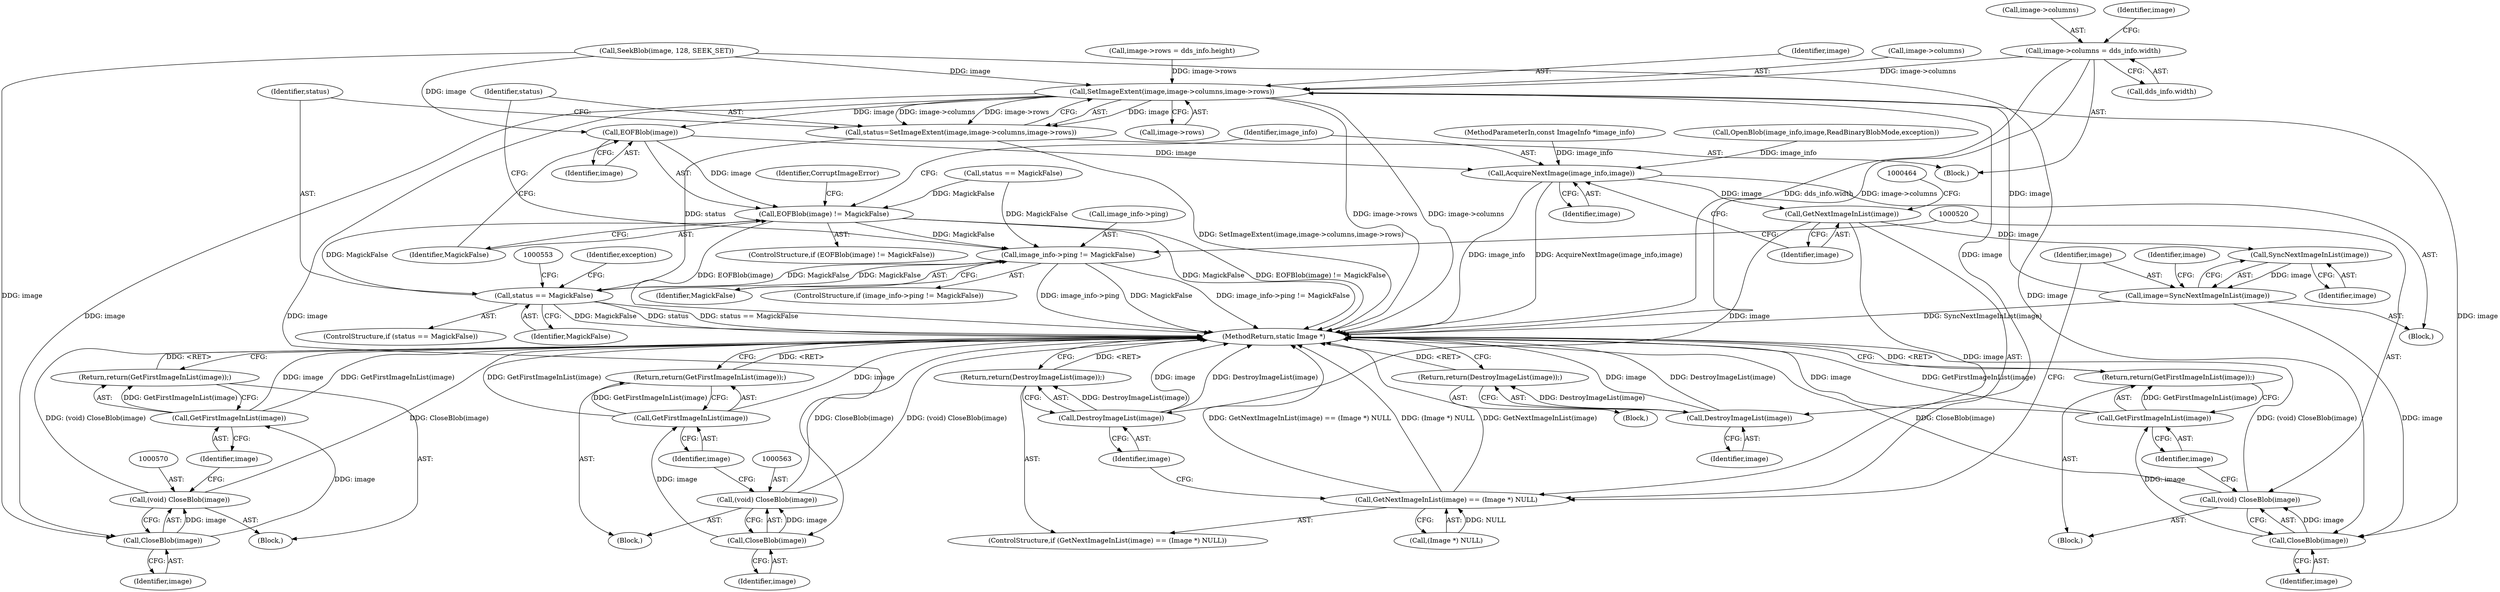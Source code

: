 digraph "0_ImageMagick_f5910e91b0778e03ded45b9022be8eb8f77942cd@pointer" {
"1000483" [label="(Call,image->columns = dds_info.width)"];
"1000528" [label="(Call,SetImageExtent(image,image->columns,image->rows))"];
"1000450" [label="(Call,EOFBlob(image))"];
"1000449" [label="(Call,EOFBlob(image) != MagickFalse)"];
"1000513" [label="(Call,image_info->ping != MagickFalse)"];
"1000537" [label="(Call,status == MagickFalse)"];
"1000456" [label="(Call,AcquireNextImage(image_info,image))"];
"1000461" [label="(Call,GetNextImageInList(image))"];
"1000460" [label="(Call,GetNextImageInList(image) == (Image *) NULL)"];
"1000467" [label="(Call,DestroyImageList(image))"];
"1000466" [label="(Return,return(DestroyImageList(image));)"];
"1000471" [label="(Call,SyncNextImageInList(image))"];
"1000469" [label="(Call,image=SyncNextImageInList(image))"];
"1000521" [label="(Call,CloseBlob(image))"];
"1000519" [label="(Call,(void) CloseBlob(image))"];
"1000524" [label="(Call,GetFirstImageInList(image))"];
"1000523" [label="(Return,return(GetFirstImageInList(image));)"];
"1000526" [label="(Call,status=SetImageExtent(image,image->columns,image->rows))"];
"1000548" [label="(Call,DestroyImageList(image))"];
"1000547" [label="(Return,return(DestroyImageList(image));)"];
"1000564" [label="(Call,CloseBlob(image))"];
"1000562" [label="(Call,(void) CloseBlob(image))"];
"1000567" [label="(Call,GetFirstImageInList(image))"];
"1000566" [label="(Return,return(GetFirstImageInList(image));)"];
"1000571" [label="(Call,CloseBlob(image))"];
"1000569" [label="(Call,(void) CloseBlob(image))"];
"1000574" [label="(Call,GetFirstImageInList(image))"];
"1000573" [label="(Return,return(GetFirstImageInList(image));)"];
"1000483" [label="(Call,image->columns = dds_info.width)"];
"1000514" [label="(Call,image_info->ping)"];
"1000484" [label="(Call,image->columns)"];
"1000526" [label="(Call,status=SetImageExtent(image,image->columns,image->rows))"];
"1000449" [label="(Call,EOFBlob(image) != MagickFalse)"];
"1000457" [label="(Identifier,image_info)"];
"1000565" [label="(Identifier,image)"];
"1000468" [label="(Identifier,image)"];
"1000566" [label="(Return,return(GetFirstImageInList(image));)"];
"1000452" [label="(Identifier,MagickFalse)"];
"1000537" [label="(Call,status == MagickFalse)"];
"1000539" [label="(Identifier,MagickFalse)"];
"1000528" [label="(Call,SetImageExtent(image,image->columns,image->rows))"];
"1000549" [label="(Identifier,image)"];
"1000227" [label="(Call,SeekBlob(image, 128, SEEK_SET))"];
"1000462" [label="(Identifier,image)"];
"1000173" [label="(Call,OpenBlob(image_info,image,ReadBinaryBlobMode,exception))"];
"1000466" [label="(Return,return(DestroyImageList(image));)"];
"1000472" [label="(Identifier,image)"];
"1000456" [label="(Call,AcquireNextImage(image_info,image))"];
"1000572" [label="(Identifier,image)"];
"1000447" [label="(Block,)"];
"1000538" [label="(Identifier,status)"];
"1000527" [label="(Identifier,status)"];
"1000467" [label="(Call,DestroyImageList(image))"];
"1000571" [label="(Call,CloseBlob(image))"];
"1000512" [label="(ControlStructure,if (image_info->ping != MagickFalse))"];
"1000525" [label="(Identifier,image)"];
"1000469" [label="(Call,image=SyncNextImageInList(image))"];
"1000517" [label="(Identifier,MagickFalse)"];
"1000471" [label="(Call,SyncNextImageInList(image))"];
"1000111" [label="(Block,)"];
"1000458" [label="(Identifier,image)"];
"1000522" [label="(Identifier,image)"];
"1000513" [label="(Call,image_info->ping != MagickFalse)"];
"1000475" [label="(Identifier,image)"];
"1000442" [label="(Block,)"];
"1000530" [label="(Call,image->columns)"];
"1000573" [label="(Return,return(GetFirstImageInList(image));)"];
"1000492" [label="(Identifier,image)"];
"1000470" [label="(Identifier,image)"];
"1000450" [label="(Call,EOFBlob(image))"];
"1000564" [label="(Call,CloseBlob(image))"];
"1000448" [label="(ControlStructure,if (EOFBlob(image) != MagickFalse))"];
"1000542" [label="(Identifier,exception)"];
"1000523" [label="(Return,return(GetFirstImageInList(image));)"];
"1000547" [label="(Return,return(DestroyImageList(image));)"];
"1000567" [label="(Call,GetFirstImageInList(image))"];
"1000574" [label="(Call,GetFirstImageInList(image))"];
"1000575" [label="(Identifier,image)"];
"1000463" [label="(Call,(Image *) NULL)"];
"1000540" [label="(Block,)"];
"1000561" [label="(Block,)"];
"1000524" [label="(Call,GetFirstImageInList(image))"];
"1000461" [label="(Call,GetNextImageInList(image))"];
"1000569" [label="(Call,(void) CloseBlob(image))"];
"1000562" [label="(Call,(void) CloseBlob(image))"];
"1000521" [label="(Call,CloseBlob(image))"];
"1000576" [label="(MethodReturn,static Image *)"];
"1000487" [label="(Call,dds_info.width)"];
"1000548" [label="(Call,DestroyImageList(image))"];
"1000536" [label="(ControlStructure,if (status == MagickFalse))"];
"1000460" [label="(Call,GetNextImageInList(image) == (Image *) NULL)"];
"1000451" [label="(Identifier,image)"];
"1000454" [label="(Identifier,CorruptImageError)"];
"1000459" [label="(ControlStructure,if (GetNextImageInList(image) == (Image *) NULL))"];
"1000490" [label="(Call,image->rows = dds_info.height)"];
"1000109" [label="(MethodParameterIn,const ImageInfo *image_info)"];
"1000519" [label="(Call,(void) CloseBlob(image))"];
"1000568" [label="(Identifier,image)"];
"1000179" [label="(Call,status == MagickFalse)"];
"1000529" [label="(Identifier,image)"];
"1000533" [label="(Call,image->rows)"];
"1000518" [label="(Block,)"];
"1000483" -> "1000442"  [label="AST: "];
"1000483" -> "1000487"  [label="CFG: "];
"1000484" -> "1000483"  [label="AST: "];
"1000487" -> "1000483"  [label="AST: "];
"1000492" -> "1000483"  [label="CFG: "];
"1000483" -> "1000576"  [label="DDG: dds_info.width"];
"1000483" -> "1000576"  [label="DDG: image->columns"];
"1000483" -> "1000528"  [label="DDG: image->columns"];
"1000528" -> "1000526"  [label="AST: "];
"1000528" -> "1000533"  [label="CFG: "];
"1000529" -> "1000528"  [label="AST: "];
"1000530" -> "1000528"  [label="AST: "];
"1000533" -> "1000528"  [label="AST: "];
"1000526" -> "1000528"  [label="CFG: "];
"1000528" -> "1000576"  [label="DDG: image->rows"];
"1000528" -> "1000576"  [label="DDG: image->columns"];
"1000528" -> "1000450"  [label="DDG: image"];
"1000528" -> "1000521"  [label="DDG: image"];
"1000528" -> "1000526"  [label="DDG: image"];
"1000528" -> "1000526"  [label="DDG: image->columns"];
"1000528" -> "1000526"  [label="DDG: image->rows"];
"1000227" -> "1000528"  [label="DDG: image"];
"1000469" -> "1000528"  [label="DDG: image"];
"1000490" -> "1000528"  [label="DDG: image->rows"];
"1000528" -> "1000548"  [label="DDG: image"];
"1000528" -> "1000564"  [label="DDG: image"];
"1000528" -> "1000571"  [label="DDG: image"];
"1000450" -> "1000449"  [label="AST: "];
"1000450" -> "1000451"  [label="CFG: "];
"1000451" -> "1000450"  [label="AST: "];
"1000452" -> "1000450"  [label="CFG: "];
"1000450" -> "1000449"  [label="DDG: image"];
"1000227" -> "1000450"  [label="DDG: image"];
"1000450" -> "1000456"  [label="DDG: image"];
"1000449" -> "1000448"  [label="AST: "];
"1000449" -> "1000452"  [label="CFG: "];
"1000452" -> "1000449"  [label="AST: "];
"1000454" -> "1000449"  [label="CFG: "];
"1000457" -> "1000449"  [label="CFG: "];
"1000449" -> "1000576"  [label="DDG: EOFBlob(image)"];
"1000449" -> "1000576"  [label="DDG: MagickFalse"];
"1000449" -> "1000576"  [label="DDG: EOFBlob(image) != MagickFalse"];
"1000179" -> "1000449"  [label="DDG: MagickFalse"];
"1000537" -> "1000449"  [label="DDG: MagickFalse"];
"1000449" -> "1000513"  [label="DDG: MagickFalse"];
"1000513" -> "1000512"  [label="AST: "];
"1000513" -> "1000517"  [label="CFG: "];
"1000514" -> "1000513"  [label="AST: "];
"1000517" -> "1000513"  [label="AST: "];
"1000520" -> "1000513"  [label="CFG: "];
"1000527" -> "1000513"  [label="CFG: "];
"1000513" -> "1000576"  [label="DDG: image_info->ping != MagickFalse"];
"1000513" -> "1000576"  [label="DDG: image_info->ping"];
"1000513" -> "1000576"  [label="DDG: MagickFalse"];
"1000179" -> "1000513"  [label="DDG: MagickFalse"];
"1000537" -> "1000513"  [label="DDG: MagickFalse"];
"1000513" -> "1000537"  [label="DDG: MagickFalse"];
"1000537" -> "1000536"  [label="AST: "];
"1000537" -> "1000539"  [label="CFG: "];
"1000538" -> "1000537"  [label="AST: "];
"1000539" -> "1000537"  [label="AST: "];
"1000542" -> "1000537"  [label="CFG: "];
"1000553" -> "1000537"  [label="CFG: "];
"1000537" -> "1000576"  [label="DDG: MagickFalse"];
"1000537" -> "1000576"  [label="DDG: status"];
"1000537" -> "1000576"  [label="DDG: status == MagickFalse"];
"1000526" -> "1000537"  [label="DDG: status"];
"1000456" -> "1000447"  [label="AST: "];
"1000456" -> "1000458"  [label="CFG: "];
"1000457" -> "1000456"  [label="AST: "];
"1000458" -> "1000456"  [label="AST: "];
"1000462" -> "1000456"  [label="CFG: "];
"1000456" -> "1000576"  [label="DDG: image_info"];
"1000456" -> "1000576"  [label="DDG: AcquireNextImage(image_info,image)"];
"1000173" -> "1000456"  [label="DDG: image_info"];
"1000109" -> "1000456"  [label="DDG: image_info"];
"1000456" -> "1000461"  [label="DDG: image"];
"1000461" -> "1000460"  [label="AST: "];
"1000461" -> "1000462"  [label="CFG: "];
"1000462" -> "1000461"  [label="AST: "];
"1000464" -> "1000461"  [label="CFG: "];
"1000461" -> "1000460"  [label="DDG: image"];
"1000461" -> "1000467"  [label="DDG: image"];
"1000461" -> "1000471"  [label="DDG: image"];
"1000460" -> "1000459"  [label="AST: "];
"1000460" -> "1000463"  [label="CFG: "];
"1000463" -> "1000460"  [label="AST: "];
"1000468" -> "1000460"  [label="CFG: "];
"1000470" -> "1000460"  [label="CFG: "];
"1000460" -> "1000576"  [label="DDG: GetNextImageInList(image)"];
"1000460" -> "1000576"  [label="DDG: GetNextImageInList(image) == (Image *) NULL"];
"1000460" -> "1000576"  [label="DDG: (Image *) NULL"];
"1000463" -> "1000460"  [label="DDG: NULL"];
"1000467" -> "1000466"  [label="AST: "];
"1000467" -> "1000468"  [label="CFG: "];
"1000468" -> "1000467"  [label="AST: "];
"1000466" -> "1000467"  [label="CFG: "];
"1000467" -> "1000576"  [label="DDG: image"];
"1000467" -> "1000576"  [label="DDG: DestroyImageList(image)"];
"1000467" -> "1000466"  [label="DDG: DestroyImageList(image)"];
"1000466" -> "1000459"  [label="AST: "];
"1000576" -> "1000466"  [label="CFG: "];
"1000466" -> "1000576"  [label="DDG: <RET>"];
"1000471" -> "1000469"  [label="AST: "];
"1000471" -> "1000472"  [label="CFG: "];
"1000472" -> "1000471"  [label="AST: "];
"1000469" -> "1000471"  [label="CFG: "];
"1000471" -> "1000469"  [label="DDG: image"];
"1000469" -> "1000447"  [label="AST: "];
"1000470" -> "1000469"  [label="AST: "];
"1000475" -> "1000469"  [label="CFG: "];
"1000469" -> "1000576"  [label="DDG: SyncNextImageInList(image)"];
"1000469" -> "1000521"  [label="DDG: image"];
"1000521" -> "1000519"  [label="AST: "];
"1000521" -> "1000522"  [label="CFG: "];
"1000522" -> "1000521"  [label="AST: "];
"1000519" -> "1000521"  [label="CFG: "];
"1000521" -> "1000519"  [label="DDG: image"];
"1000227" -> "1000521"  [label="DDG: image"];
"1000521" -> "1000524"  [label="DDG: image"];
"1000519" -> "1000518"  [label="AST: "];
"1000520" -> "1000519"  [label="AST: "];
"1000525" -> "1000519"  [label="CFG: "];
"1000519" -> "1000576"  [label="DDG: (void) CloseBlob(image)"];
"1000519" -> "1000576"  [label="DDG: CloseBlob(image)"];
"1000524" -> "1000523"  [label="AST: "];
"1000524" -> "1000525"  [label="CFG: "];
"1000525" -> "1000524"  [label="AST: "];
"1000523" -> "1000524"  [label="CFG: "];
"1000524" -> "1000576"  [label="DDG: image"];
"1000524" -> "1000576"  [label="DDG: GetFirstImageInList(image)"];
"1000524" -> "1000523"  [label="DDG: GetFirstImageInList(image)"];
"1000523" -> "1000518"  [label="AST: "];
"1000576" -> "1000523"  [label="CFG: "];
"1000523" -> "1000576"  [label="DDG: <RET>"];
"1000526" -> "1000442"  [label="AST: "];
"1000527" -> "1000526"  [label="AST: "];
"1000538" -> "1000526"  [label="CFG: "];
"1000526" -> "1000576"  [label="DDG: SetImageExtent(image,image->columns,image->rows)"];
"1000548" -> "1000547"  [label="AST: "];
"1000548" -> "1000549"  [label="CFG: "];
"1000549" -> "1000548"  [label="AST: "];
"1000547" -> "1000548"  [label="CFG: "];
"1000548" -> "1000576"  [label="DDG: DestroyImageList(image)"];
"1000548" -> "1000576"  [label="DDG: image"];
"1000548" -> "1000547"  [label="DDG: DestroyImageList(image)"];
"1000547" -> "1000540"  [label="AST: "];
"1000576" -> "1000547"  [label="CFG: "];
"1000547" -> "1000576"  [label="DDG: <RET>"];
"1000564" -> "1000562"  [label="AST: "];
"1000564" -> "1000565"  [label="CFG: "];
"1000565" -> "1000564"  [label="AST: "];
"1000562" -> "1000564"  [label="CFG: "];
"1000564" -> "1000562"  [label="DDG: image"];
"1000564" -> "1000567"  [label="DDG: image"];
"1000562" -> "1000561"  [label="AST: "];
"1000563" -> "1000562"  [label="AST: "];
"1000568" -> "1000562"  [label="CFG: "];
"1000562" -> "1000576"  [label="DDG: (void) CloseBlob(image)"];
"1000562" -> "1000576"  [label="DDG: CloseBlob(image)"];
"1000567" -> "1000566"  [label="AST: "];
"1000567" -> "1000568"  [label="CFG: "];
"1000568" -> "1000567"  [label="AST: "];
"1000566" -> "1000567"  [label="CFG: "];
"1000567" -> "1000576"  [label="DDG: image"];
"1000567" -> "1000576"  [label="DDG: GetFirstImageInList(image)"];
"1000567" -> "1000566"  [label="DDG: GetFirstImageInList(image)"];
"1000566" -> "1000561"  [label="AST: "];
"1000576" -> "1000566"  [label="CFG: "];
"1000566" -> "1000576"  [label="DDG: <RET>"];
"1000571" -> "1000569"  [label="AST: "];
"1000571" -> "1000572"  [label="CFG: "];
"1000572" -> "1000571"  [label="AST: "];
"1000569" -> "1000571"  [label="CFG: "];
"1000571" -> "1000569"  [label="DDG: image"];
"1000227" -> "1000571"  [label="DDG: image"];
"1000571" -> "1000574"  [label="DDG: image"];
"1000569" -> "1000111"  [label="AST: "];
"1000570" -> "1000569"  [label="AST: "];
"1000575" -> "1000569"  [label="CFG: "];
"1000569" -> "1000576"  [label="DDG: CloseBlob(image)"];
"1000569" -> "1000576"  [label="DDG: (void) CloseBlob(image)"];
"1000574" -> "1000573"  [label="AST: "];
"1000574" -> "1000575"  [label="CFG: "];
"1000575" -> "1000574"  [label="AST: "];
"1000573" -> "1000574"  [label="CFG: "];
"1000574" -> "1000576"  [label="DDG: image"];
"1000574" -> "1000576"  [label="DDG: GetFirstImageInList(image)"];
"1000574" -> "1000573"  [label="DDG: GetFirstImageInList(image)"];
"1000573" -> "1000111"  [label="AST: "];
"1000576" -> "1000573"  [label="CFG: "];
"1000573" -> "1000576"  [label="DDG: <RET>"];
}
